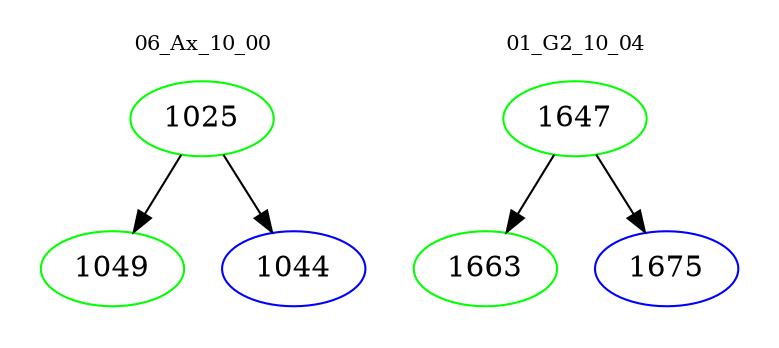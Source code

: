 digraph{
subgraph cluster_0 {
color = white
label = "06_Ax_10_00";
fontsize=10;
T0_1025 [label="1025", color="green"]
T0_1025 -> T0_1049 [color="black"]
T0_1049 [label="1049", color="green"]
T0_1025 -> T0_1044 [color="black"]
T0_1044 [label="1044", color="blue"]
}
subgraph cluster_1 {
color = white
label = "01_G2_10_04";
fontsize=10;
T1_1647 [label="1647", color="green"]
T1_1647 -> T1_1663 [color="black"]
T1_1663 [label="1663", color="green"]
T1_1647 -> T1_1675 [color="black"]
T1_1675 [label="1675", color="blue"]
}
}
